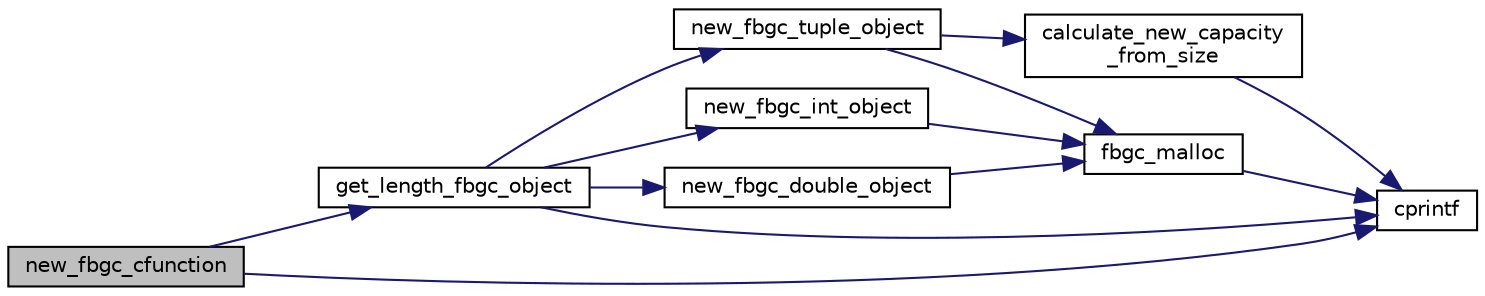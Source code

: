 digraph "new_fbgc_cfunction"
{
  edge [fontname="Helvetica",fontsize="10",labelfontname="Helvetica",labelfontsize="10"];
  node [fontname="Helvetica",fontsize="10",shape=record];
  rankdir="LR";
  Node2 [label="new_fbgc_cfunction",height=0.2,width=0.4,color="black", fillcolor="grey75", style="filled", fontcolor="black"];
  Node2 -> Node3 [color="midnightblue",fontsize="10",style="solid"];
  Node3 [label="get_length_fbgc_object",height=0.2,width=0.4,color="black", fillcolor="white", style="filled",URL="$fbgc__object_8c.html#aeec13cdc2fafc31865faab1b7e6585d7"];
  Node3 -> Node4 [color="midnightblue",fontsize="10",style="solid"];
  Node4 [label="new_fbgc_int_object",height=0.2,width=0.4,color="black", fillcolor="white", style="filled",URL="$int__object_8c.html#a330313f82de7af3f3801d6c366d6c4b1"];
  Node4 -> Node5 [color="midnightblue",fontsize="10",style="solid"];
  Node5 [label="fbgc_malloc",height=0.2,width=0.4,color="black", fillcolor="white", style="filled",URL="$memory_8c.html#a41dd65ee24d51160659bf94bed90e998"];
  Node5 -> Node6 [color="midnightblue",fontsize="10",style="solid"];
  Node6 [label="cprintf",height=0.2,width=0.4,color="black", fillcolor="white", style="filled",URL="$error_8c.html#a30fee765292b076e015fc846035f2550"];
  Node3 -> Node7 [color="midnightblue",fontsize="10",style="solid"];
  Node7 [label="new_fbgc_double_object",height=0.2,width=0.4,color="black", fillcolor="white", style="filled",URL="$double__object_8c.html#a08dd93b8f6c56cf7cb6210b63c29dbaf"];
  Node7 -> Node5 [color="midnightblue",fontsize="10",style="solid"];
  Node3 -> Node8 [color="midnightblue",fontsize="10",style="solid"];
  Node8 [label="new_fbgc_tuple_object",height=0.2,width=0.4,color="black", fillcolor="white", style="filled",URL="$tuple__object_8c.html#aea5f2cac3a39a11b2c17445654538710"];
  Node8 -> Node9 [color="midnightblue",fontsize="10",style="solid"];
  Node9 [label="calculate_new_capacity\l_from_size",height=0.2,width=0.4,color="black", fillcolor="white", style="filled",URL="$tuple__object_8c.html#af0a95832bdbe0ec168e2a1e8407cc9c9"];
  Node9 -> Node6 [color="midnightblue",fontsize="10",style="solid"];
  Node8 -> Node5 [color="midnightblue",fontsize="10",style="solid"];
  Node3 -> Node6 [color="midnightblue",fontsize="10",style="solid"];
  Node2 -> Node6 [color="midnightblue",fontsize="10",style="solid"];
}
